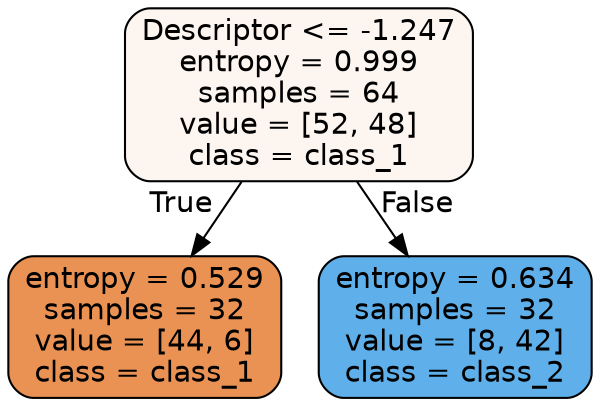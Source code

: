 digraph Tree {
node [shape=box, style="filled, rounded", color="black", fontname="helvetica"] ;
edge [fontname="helvetica"] ;
0 [label="Descriptor <= -1.247\nentropy = 0.999\nsamples = 64\nvalue = [52, 48]\nclass = class_1", fillcolor="#fdf5f0"] ;
1 [label="entropy = 0.529\nsamples = 32\nvalue = [44, 6]\nclass = class_1", fillcolor="#e99254"] ;
0 -> 1 [labeldistance=2.5, labelangle=45, headlabel="True"] ;
2 [label="entropy = 0.634\nsamples = 32\nvalue = [8, 42]\nclass = class_2", fillcolor="#5fb0ea"] ;
0 -> 2 [labeldistance=2.5, labelangle=-45, headlabel="False"] ;
}